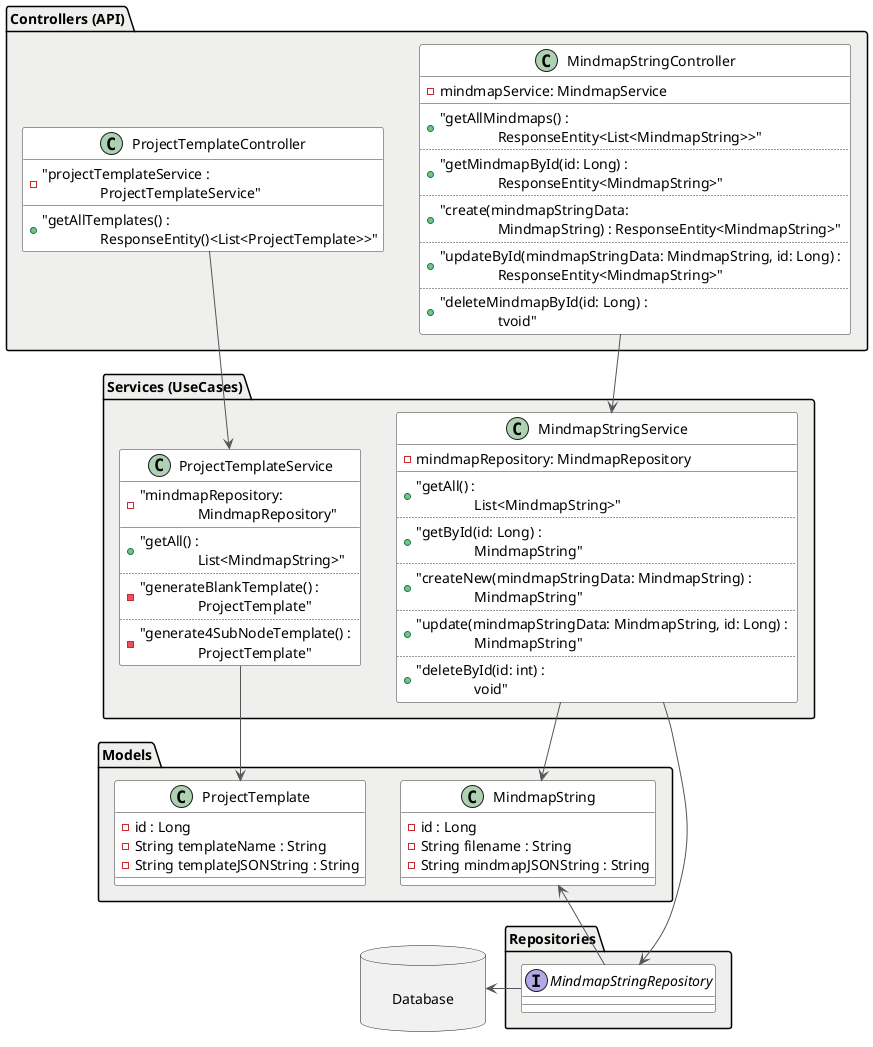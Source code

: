 @startuml
@startuml

skinparam class {
    BackgroundColor #FFF
    ArrowColor #555
    BorderColor #333
}

skinparam package {
    BackgroundColor #EFEFEE
}

package "Controllers (API)"  <<Folder>> {
    class "MindmapStringController" as ctrl1 {
        -mindmapService: MindmapService
        __
        + "getAllMindmaps() : \n\t\tResponseEntity<List<MindmapString>>"
        ..
        + "getMindmapById(id: Long) : \n\t\tResponseEntity<MindmapString>"
        ..
        + "create(mindmapStringData: \n\t\tMindmapString) : ResponseEntity<MindmapString>"
        ..
        + "updateById(mindmapStringData: MindmapString, id: Long) : \n\t\tResponseEntity<MindmapString>"
        ..
        + "deleteMindmapById(id: Long) : \n\t\ttvoid"
    }
    class "ProjectTemplateController" as ctrl2 {
        - "projectTemplateService : \n\t\tProjectTemplateService"
        __
        + "getAllTemplates() : \n\t\tResponseEntity()<List<ProjectTemplate>>"
    }
}

package "Services (UseCases)"<<Folder>> {
    class "MindmapStringService" as serv1 {
        -mindmapRepository: MindmapRepository
        __
        + "getAll() : \n\t\tList<MindmapString>"
        ..
        + "getById(id: Long) : \n\t\tMindmapString"
        ..
        + "createNew(mindmapStringData: MindmapString) : \n\t\tMindmapString"
        ..
        + "update(mindmapStringData: MindmapString, id: Long) : \n\t\tMindmapString"
        ..
        + "deleteById(id: int) : \n\t\tvoid"
    }

    class "ProjectTemplateService" as serv2 {
            - "mindmapRepository: \n\t\tMindmapRepository"
            __
            + "getAll() : \n\t\tList<MindmapString>"
            ..
            - "generateBlankTemplate() : \n\t\tProjectTemplate"
            ..
            - "generate4SubNodeTemplate() : \n\t\tProjectTemplate"
    }
}

package Repositories <<Folder>> {
    interface "MindmapStringRepository" as repo1
}

package Models <<Folder>> {
    class "ProjectTemplate" as ent2 {
         - id : Long
         - String templateName : String
         - String templateJSONString : String
    }
    class "MindmapString" as ent1 {
        - id : Long
        - String filename : String
        - String mindmapJSONString : String
    }

}

database "\n      Database      \n" as data {
}



ctrl1 --> serv1
ctrl2 --> serv2

serv1 --> ent1
serv2 --> ent2

serv1 ---> repo1

repo1 -l-> ent1

repo1 -l-> data

@enduml